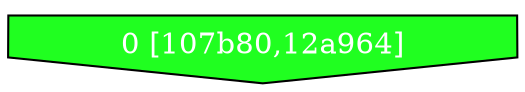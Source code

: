 diGraph libnss3{
	libnss3_0  [style=filled fillcolor="#20FF20" fontcolor="#ffffff" shape=invhouse label="0 [107b80,12a964]"]


}
